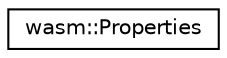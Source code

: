digraph "Graphical Class Hierarchy"
{
  edge [fontname="Helvetica",fontsize="10",labelfontname="Helvetica",labelfontsize="10"];
  node [fontname="Helvetica",fontsize="10",shape=record];
  rankdir="LR";
  Node0 [label="wasm::Properties",height=0.2,width=0.4,color="black", fillcolor="white", style="filled",URL="$structwasm_1_1_properties.html"];
}

